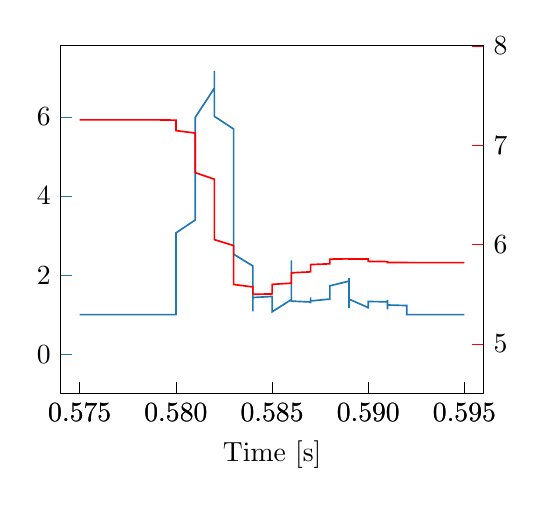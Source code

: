 % This file was created with tikzplotlib v0.10.1.
\begin{tikzpicture}

\definecolor{darkgray176}{RGB}{176,176,176}
\definecolor{steelblue31119180}{RGB}{31,119,180}

\begin{axis}[
height=6cm,
tick pos=left,
x grid style={darkgray176},
xlabel={Time [s]},
xmin=0.574, xmax=0.596,
xtick style={color=black},
y grid style={darkgray176},
ymin=-1, ymax=7.8,
ytick style={color=steelblue31119180},
x tick label style={
    /pgf/number format/.cd,
        fixed,
        fixed zerofill,
        precision=3,
    /tikz/.cd
}
]
\addplot [semithick, steelblue31119180]
table {%
0.575 1
0.575 1
0.575 1
0.575 1
0.576 1
0.576 1
0.576 1
0.576 1
0.576 1
0.576 1
0.576 1
0.576 1
0.576 1
0.576 1
0.577 1
0.577 1
0.577 1
0.577 1
0.577 1
0.577 1
0.577 1
0.577 1
0.577 1
0.577 1
0.578 1
0.578 1
0.578 1
0.578 1
0.578 1
0.578 1
0.578 1
0.578 1
0.578 1
0.578 1
0.579 1
0.579 1
0.579 1
0.579 1
0.579 1
0.579 1
0.579 1
0.579 1
0.579 1
0.579 1
0.58 1
0.58 1.282
0.58 1.505
0.58 1.672
0.58 1.817
0.58 1.95
0.58 2.074
0.58 2.191
0.58 2.638
0.58 3.068
0.581 3.393
0.581 3.669
0.581 3.909
0.581 4.119
0.581 4.431
0.581 5.012
0.581 5.36
0.581 5.684
0.581 5.871
0.581 5.987
0.582 6.73
0.582 7.007
0.582 7.136
0.582 7.163
0.582 7.107
0.582 6.984
0.582 6.804
0.582 6.577
0.582 6.312
0.582 6.015
0.583 5.695
0.583 5.358
0.583 5.009
0.583 4.655
0.583 4.301
0.583 3.949
0.583 3.575
0.583 3.195
0.583 2.85
0.583 2.529
0.584 2.231
0.584 1.922
0.584 1.638
0.584 1.388
0.584 1.172
0.584 1.084
0.584 1.225
0.584 1.331
0.584 1.39
0.584 1.433
0.585 1.46
0.585 1.454
0.585 1.408
0.585 1.355
0.585 1.298
0.585 1.239
0.585 1.083
0.585 1.176
0.585 1.345
0.585 1.072
0.586 1.381
0.586 1.667
0.586 1.934
0.586 2.371
0.586 1.876
0.586 1.747
0.586 1.391
0.586 1.475
0.586 1.521
0.586 1.342
0.587 1.32
0.587 1.301
0.587 1.289
0.587 1.287
0.587 1.302
0.587 1.356
0.587 1.438
0.587 1.402
0.587 1.367
0.587 1.345
0.588 1.394
0.588 1.566
0.588 1.588
0.588 1.604
0.588 1.615
0.588 1.621
0.588 1.623
0.588 1.62
0.588 1.614
0.588 1.729
0.589 1.848
0.589 1.927
0.589 1.928
0.589 1.925
0.589 1.917
0.589 1.905
0.589 1.162
0.589 1.168
0.589 1.267
0.589 1.391
0.59 1.178
0.59 1.15
0.59 1.152
0.59 1.178
0.59 1.212
0.59 1.248
0.59 1.281
0.59 1.307
0.59 1.326
0.59 1.333
0.591 1.324
0.591 1.287
0.591 1.134
0.591 1.371
0.591 1.34
0.591 1.307
0.591 1.259
0.591 1.248
0.591 1.257
0.591 1.244
0.592 1.23
0.592 1.214
0.592 1.196
0.592 1.175
0.592 1.15
0.592 1.118
0.592 1.072
0.592 1
0.592 1
0.592 1
0.593 1
0.593 1
0.593 1
0.593 1
0.593 1
0.593 1
0.593 1
0.593 1
0.593 1
0.593 1
0.594 1
0.594 1
0.594 1
0.594 1
0.594 1
0.594 1
0.594 1
0.594 1
0.594 1
0.594 1
0.595 1
0.595 1
0.595 1
0.595 1
0.595 1
0.595 1
0.595 1
};
\end{axis}

\begin{axis}[
height=6cm,
axis y line*=right,
x grid style={darkgray176},
xmin=0.574, xmax=0.596,
xtick pos=left,
xtick style={color=black},
y grid style={darkgray176},
ymin=4.5, ymax=8,
ytick pos=right,
ytick style={color=red},
yticklabel style={anchor=west},
x tick label style={
    /pgf/number format/.cd,
        fixed,
        fixed zerofill,
        precision=3,
    /tikz/.cd
}
]
\addplot [semithick, red]
table {%
0.575 7.255
0.575 7.255
0.575 7.255
0.575 7.255
0.575 7.255
0.576 7.255
0.576 7.255
0.576 7.255
0.576 7.255
0.576 7.255
0.576 7.255
0.576 7.255
0.576 7.255
0.576 7.255
0.576 7.255
0.577 7.255
0.577 7.255
0.577 7.255
0.577 7.255
0.577 7.255
0.577 7.255
0.577 7.255
0.577 7.255
0.577 7.255
0.577 7.255
0.578 7.255
0.578 7.255
0.578 7.255
0.578 7.255
0.578 7.255
0.578 7.255
0.578 7.255
0.578 7.255
0.578 7.255
0.578 7.255
0.579 7.255
0.579 7.255
0.579 7.255
0.579 7.255
0.579 7.255
0.579 7.255
0.579 7.255
0.579 7.255
0.579 7.255
0.579 7.255
0.58 7.252
0.58 7.247
0.58 7.241
0.58 7.234
0.58 7.226
0.58 7.217
0.58 7.206
0.58 7.19
0.58 7.17
0.58 7.147
0.581 7.122
0.581 7.093
0.581 7.063
0.581 7.027
0.581 6.988
0.581 6.944
0.581 6.896
0.581 6.843
0.581 6.786
0.581 6.724
0.582 6.658
0.582 6.591
0.582 6.522
0.582 6.453
0.582 6.383
0.582 6.313
0.582 6.245
0.582 6.178
0.582 6.113
0.582 6.05
0.583 5.99
0.583 5.932
0.583 5.878
0.583 5.827
0.583 5.78
0.583 5.736
0.583 5.696
0.583 5.66
0.583 5.628
0.583 5.599
0.584 5.574
0.584 5.553
0.584 5.535
0.584 5.521
0.584 5.51
0.584 5.503
0.584 5.498
0.584 5.496
0.584 5.497
0.584 5.5
0.585 5.504
0.585 5.511
0.585 5.519
0.585 5.528
0.585 5.538
0.585 5.55
0.585 5.562
0.585 5.574
0.585 5.587
0.585 5.6
0.586 5.612
0.586 5.625
0.586 5.638
0.586 5.651
0.586 5.663
0.586 5.674
0.586 5.686
0.586 5.696
0.586 5.707
0.586 5.716
0.587 5.726
0.587 5.734
0.587 5.743
0.587 5.751
0.587 5.759
0.587 5.767
0.587 5.775
0.587 5.783
0.587 5.79
0.587 5.799
0.588 5.807
0.588 5.815
0.588 5.822
0.588 5.828
0.588 5.834
0.588 5.839
0.588 5.844
0.588 5.848
0.588 5.851
0.588 5.854
0.589 5.857
0.589 5.858
0.589 5.86
0.589 5.86
0.589 5.861
0.589 5.861
0.589 5.86
0.589 5.859
0.589 5.858
0.589 5.856
0.59 5.855
0.59 5.852
0.59 5.85
0.59 5.847
0.59 5.845
0.59 5.842
0.59 5.839
0.59 5.836
0.59 5.833
0.59 5.831
0.591 5.829
0.591 5.827
0.591 5.825
0.591 5.824
0.591 5.823
0.591 5.822
0.591 5.821
0.591 5.821
0.591 5.821
0.591 5.82
0.592 5.82
0.592 5.82
0.592 5.819
0.592 5.819
0.592 5.819
0.592 5.819
0.592 5.819
0.592 5.819
0.592 5.819
0.592 5.819
0.593 5.819
0.593 5.819
0.593 5.819
0.593 5.819
0.593 5.819
0.593 5.819
0.593 5.819
0.593 5.819
0.593 5.819
0.593 5.819
0.594 5.819
0.594 5.819
0.594 5.819
0.594 5.819
0.594 5.819
0.594 5.819
0.594 5.819
0.594 5.819
0.594 5.819
0.594 5.819
0.595 5.819
0.595 5.819
0.595 5.819
0.595 5.819
0.595 5.819
0.595 5.819
};
\end{axis}

\end{tikzpicture}
